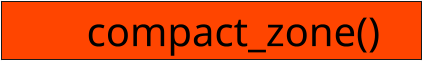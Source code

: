@startuml
scale 1/5

skinparam Component {
    Style rectangle
    FontSize 200
    BorderThickness 5
    BackgroundColor OrangeRed
}

[\tcompact_zone()\t]
@enduml
